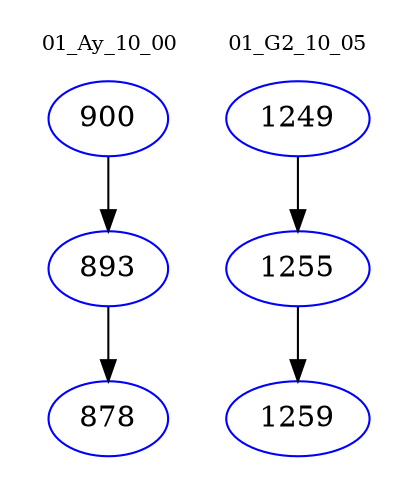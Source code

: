 digraph{
subgraph cluster_0 {
color = white
label = "01_Ay_10_00";
fontsize=10;
T0_900 [label="900", color="blue"]
T0_900 -> T0_893 [color="black"]
T0_893 [label="893", color="blue"]
T0_893 -> T0_878 [color="black"]
T0_878 [label="878", color="blue"]
}
subgraph cluster_1 {
color = white
label = "01_G2_10_05";
fontsize=10;
T1_1249 [label="1249", color="blue"]
T1_1249 -> T1_1255 [color="black"]
T1_1255 [label="1255", color="blue"]
T1_1255 -> T1_1259 [color="black"]
T1_1259 [label="1259", color="blue"]
}
}
